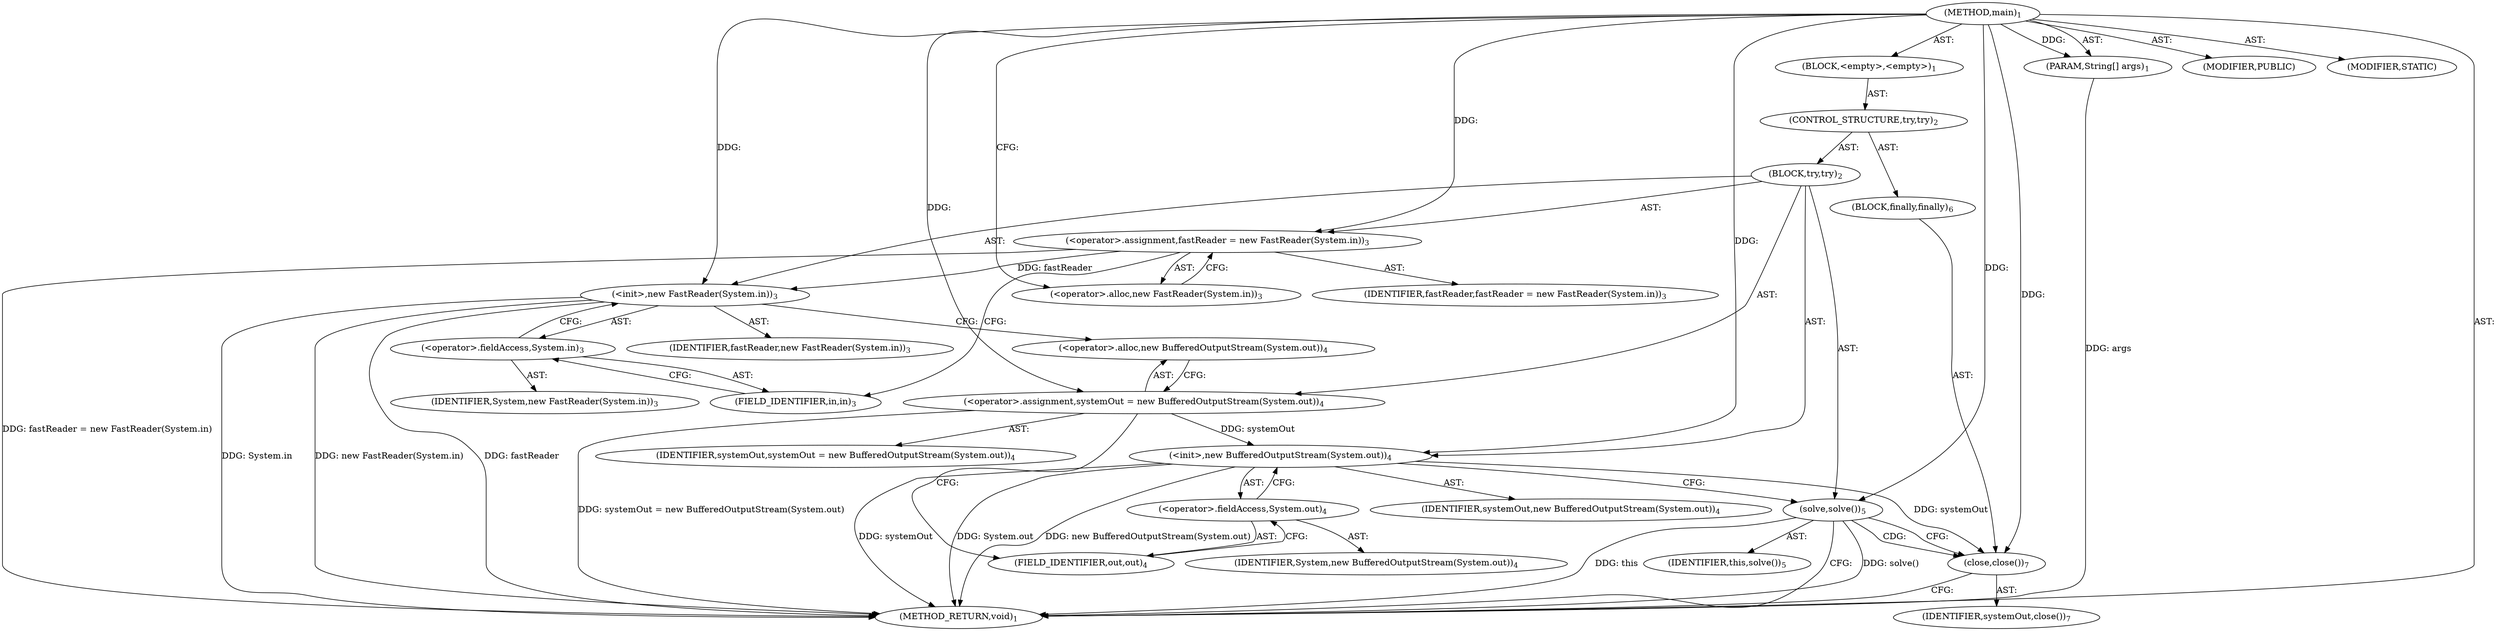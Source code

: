 digraph "main" {  
"17" [label = <(METHOD,main)<SUB>1</SUB>> ]
"18" [label = <(PARAM,String[] args)<SUB>1</SUB>> ]
"19" [label = <(BLOCK,&lt;empty&gt;,&lt;empty&gt;)<SUB>1</SUB>> ]
"20" [label = <(CONTROL_STRUCTURE,try,try)<SUB>2</SUB>> ]
"21" [label = <(BLOCK,try,try)<SUB>2</SUB>> ]
"22" [label = <(&lt;operator&gt;.assignment,fastReader = new FastReader(System.in))<SUB>3</SUB>> ]
"23" [label = <(IDENTIFIER,fastReader,fastReader = new FastReader(System.in))<SUB>3</SUB>> ]
"24" [label = <(&lt;operator&gt;.alloc,new FastReader(System.in))<SUB>3</SUB>> ]
"25" [label = <(&lt;init&gt;,new FastReader(System.in))<SUB>3</SUB>> ]
"26" [label = <(IDENTIFIER,fastReader,new FastReader(System.in))<SUB>3</SUB>> ]
"27" [label = <(&lt;operator&gt;.fieldAccess,System.in)<SUB>3</SUB>> ]
"28" [label = <(IDENTIFIER,System,new FastReader(System.in))<SUB>3</SUB>> ]
"29" [label = <(FIELD_IDENTIFIER,in,in)<SUB>3</SUB>> ]
"30" [label = <(&lt;operator&gt;.assignment,systemOut = new BufferedOutputStream(System.out))<SUB>4</SUB>> ]
"31" [label = <(IDENTIFIER,systemOut,systemOut = new BufferedOutputStream(System.out))<SUB>4</SUB>> ]
"32" [label = <(&lt;operator&gt;.alloc,new BufferedOutputStream(System.out))<SUB>4</SUB>> ]
"33" [label = <(&lt;init&gt;,new BufferedOutputStream(System.out))<SUB>4</SUB>> ]
"34" [label = <(IDENTIFIER,systemOut,new BufferedOutputStream(System.out))<SUB>4</SUB>> ]
"35" [label = <(&lt;operator&gt;.fieldAccess,System.out)<SUB>4</SUB>> ]
"36" [label = <(IDENTIFIER,System,new BufferedOutputStream(System.out))<SUB>4</SUB>> ]
"37" [label = <(FIELD_IDENTIFIER,out,out)<SUB>4</SUB>> ]
"38" [label = <(solve,solve())<SUB>5</SUB>> ]
"39" [label = <(IDENTIFIER,this,solve())<SUB>5</SUB>> ]
"40" [label = <(BLOCK,finally,finally)<SUB>6</SUB>> ]
"41" [label = <(close,close())<SUB>7</SUB>> ]
"42" [label = <(IDENTIFIER,systemOut,close())<SUB>7</SUB>> ]
"43" [label = <(MODIFIER,PUBLIC)> ]
"44" [label = <(MODIFIER,STATIC)> ]
"45" [label = <(METHOD_RETURN,void)<SUB>1</SUB>> ]
  "17" -> "18"  [ label = "AST: "] 
  "17" -> "19"  [ label = "AST: "] 
  "17" -> "43"  [ label = "AST: "] 
  "17" -> "44"  [ label = "AST: "] 
  "17" -> "45"  [ label = "AST: "] 
  "19" -> "20"  [ label = "AST: "] 
  "20" -> "21"  [ label = "AST: "] 
  "20" -> "40"  [ label = "AST: "] 
  "21" -> "22"  [ label = "AST: "] 
  "21" -> "25"  [ label = "AST: "] 
  "21" -> "30"  [ label = "AST: "] 
  "21" -> "33"  [ label = "AST: "] 
  "21" -> "38"  [ label = "AST: "] 
  "22" -> "23"  [ label = "AST: "] 
  "22" -> "24"  [ label = "AST: "] 
  "25" -> "26"  [ label = "AST: "] 
  "25" -> "27"  [ label = "AST: "] 
  "27" -> "28"  [ label = "AST: "] 
  "27" -> "29"  [ label = "AST: "] 
  "30" -> "31"  [ label = "AST: "] 
  "30" -> "32"  [ label = "AST: "] 
  "33" -> "34"  [ label = "AST: "] 
  "33" -> "35"  [ label = "AST: "] 
  "35" -> "36"  [ label = "AST: "] 
  "35" -> "37"  [ label = "AST: "] 
  "38" -> "39"  [ label = "AST: "] 
  "40" -> "41"  [ label = "AST: "] 
  "41" -> "42"  [ label = "AST: "] 
  "22" -> "29"  [ label = "CFG: "] 
  "25" -> "32"  [ label = "CFG: "] 
  "30" -> "37"  [ label = "CFG: "] 
  "33" -> "38"  [ label = "CFG: "] 
  "38" -> "45"  [ label = "CFG: "] 
  "38" -> "41"  [ label = "CFG: "] 
  "41" -> "45"  [ label = "CFG: "] 
  "24" -> "22"  [ label = "CFG: "] 
  "27" -> "25"  [ label = "CFG: "] 
  "32" -> "30"  [ label = "CFG: "] 
  "35" -> "33"  [ label = "CFG: "] 
  "29" -> "27"  [ label = "CFG: "] 
  "37" -> "35"  [ label = "CFG: "] 
  "17" -> "24"  [ label = "CFG: "] 
  "18" -> "45"  [ label = "DDG: args"] 
  "22" -> "45"  [ label = "DDG: fastReader = new FastReader(System.in)"] 
  "25" -> "45"  [ label = "DDG: fastReader"] 
  "25" -> "45"  [ label = "DDG: System.in"] 
  "25" -> "45"  [ label = "DDG: new FastReader(System.in)"] 
  "30" -> "45"  [ label = "DDG: systemOut = new BufferedOutputStream(System.out)"] 
  "33" -> "45"  [ label = "DDG: systemOut"] 
  "33" -> "45"  [ label = "DDG: System.out"] 
  "33" -> "45"  [ label = "DDG: new BufferedOutputStream(System.out)"] 
  "38" -> "45"  [ label = "DDG: solve()"] 
  "38" -> "45"  [ label = "DDG: this"] 
  "17" -> "18"  [ label = "DDG: "] 
  "17" -> "22"  [ label = "DDG: "] 
  "17" -> "30"  [ label = "DDG: "] 
  "22" -> "25"  [ label = "DDG: fastReader"] 
  "17" -> "25"  [ label = "DDG: "] 
  "30" -> "33"  [ label = "DDG: systemOut"] 
  "17" -> "33"  [ label = "DDG: "] 
  "17" -> "38"  [ label = "DDG: "] 
  "33" -> "41"  [ label = "DDG: systemOut"] 
  "17" -> "41"  [ label = "DDG: "] 
  "38" -> "41"  [ label = "CDG: "] 
}
